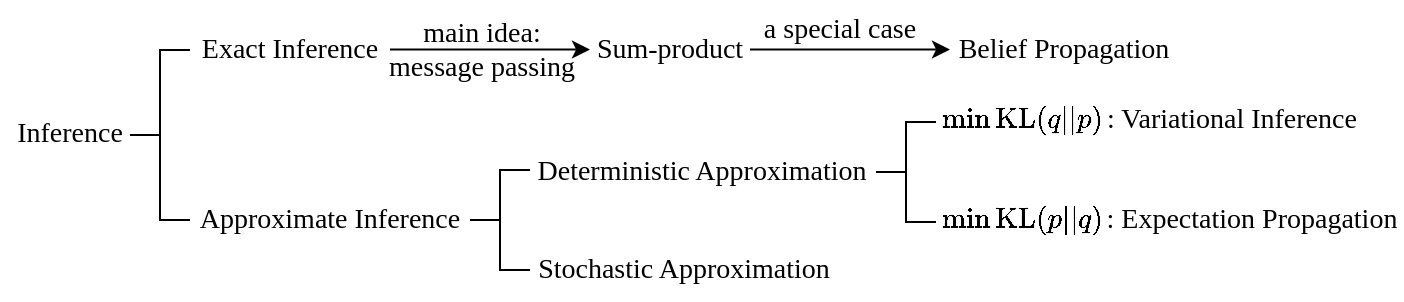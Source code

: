 <mxfile version="21.1.7" type="github">
  <diagram name="Page-1" id="NQaXieNRUr2K35PzJBa7">
    <mxGraphModel dx="679" dy="403" grid="1" gridSize="10" guides="1" tooltips="1" connect="1" arrows="1" fold="1" page="1" pageScale="1" pageWidth="850" pageHeight="1100" math="1" shadow="0">
      <root>
        <mxCell id="0" />
        <mxCell id="1" parent="0" />
        <mxCell id="UJxZVlkd0XKwx1OAgyUY-1" value="" style="strokeWidth=1;html=1;shape=mxgraph.flowchart.annotation_2;align=left;labelPosition=right;pointerEvents=1;" vertex="1" parent="1">
          <mxGeometry x="160" y="265" width="30" height="85" as="geometry" />
        </mxCell>
        <mxCell id="UJxZVlkd0XKwx1OAgyUY-2" value="&lt;font style=&quot;font-size: 14px;&quot; face=&quot;Times New Roman&quot;&gt;Inference&lt;/font&gt;" style="text;html=1;strokeColor=none;fillColor=none;align=center;verticalAlign=middle;whiteSpace=wrap;rounded=0;rotation=0;" vertex="1" parent="1">
          <mxGeometry x="95" y="292" width="70" height="30" as="geometry" />
        </mxCell>
        <mxCell id="UJxZVlkd0XKwx1OAgyUY-3" value="&lt;font style=&quot;font-size: 14px;&quot; face=&quot;Times New Roman&quot;&gt;Exact Inference&lt;/font&gt;" style="text;html=1;strokeColor=none;fillColor=none;align=center;verticalAlign=middle;whiteSpace=wrap;rounded=0;rotation=0;" vertex="1" parent="1">
          <mxGeometry x="190" y="250" width="100" height="30" as="geometry" />
        </mxCell>
        <mxCell id="UJxZVlkd0XKwx1OAgyUY-4" value="&lt;font style=&quot;font-size: 14px;&quot; face=&quot;Times New Roman&quot;&gt;Approximate Inference&lt;/font&gt;" style="text;html=1;strokeColor=none;fillColor=none;align=center;verticalAlign=middle;whiteSpace=wrap;rounded=0;rotation=0;" vertex="1" parent="1">
          <mxGeometry x="190" y="335" width="140" height="30" as="geometry" />
        </mxCell>
        <mxCell id="UJxZVlkd0XKwx1OAgyUY-5" value="&lt;font style=&quot;font-size: 14px;&quot; face=&quot;Times New Roman&quot;&gt;Deterministic Approximation&lt;/font&gt;" style="text;html=1;strokeColor=none;fillColor=none;align=center;verticalAlign=middle;whiteSpace=wrap;rounded=0;rotation=0;" vertex="1" parent="1">
          <mxGeometry x="356" y="311" width="180" height="30" as="geometry" />
        </mxCell>
        <mxCell id="UJxZVlkd0XKwx1OAgyUY-6" value="" style="strokeWidth=1;html=1;shape=mxgraph.flowchart.annotation_2;align=left;labelPosition=right;pointerEvents=1;" vertex="1" parent="1">
          <mxGeometry x="330" y="325" width="30" height="50" as="geometry" />
        </mxCell>
        <mxCell id="UJxZVlkd0XKwx1OAgyUY-7" value="&lt;font style=&quot;font-size: 14px;&quot; face=&quot;Times New Roman&quot;&gt;Stochastic Approximation&lt;/font&gt;" style="text;html=1;strokeColor=none;fillColor=none;align=center;verticalAlign=middle;whiteSpace=wrap;rounded=0;rotation=0;" vertex="1" parent="1">
          <mxGeometry x="362" y="360" width="150" height="30" as="geometry" />
        </mxCell>
        <mxCell id="UJxZVlkd0XKwx1OAgyUY-9" value="&lt;font style=&quot;font-size: 14px;&quot; face=&quot;Times New Roman&quot;&gt;: Expectation Propagation&lt;/font&gt;" style="text;html=1;strokeColor=none;fillColor=none;align=center;verticalAlign=middle;whiteSpace=wrap;rounded=0;rotation=0;" vertex="1" parent="1">
          <mxGeometry x="646" y="335" width="150" height="30" as="geometry" />
        </mxCell>
        <mxCell id="UJxZVlkd0XKwx1OAgyUY-10" value="&lt;font style=&quot;font-size: 14px;&quot; face=&quot;Times New Roman&quot;&gt;: Variational Inference&lt;/font&gt;" style="text;html=1;strokeColor=none;fillColor=none;align=center;verticalAlign=middle;whiteSpace=wrap;rounded=0;rotation=0;" vertex="1" parent="1">
          <mxGeometry x="646" y="285" width="130" height="30" as="geometry" />
        </mxCell>
        <mxCell id="UJxZVlkd0XKwx1OAgyUY-11" value="&lt;font face=&quot;Times New Roman&quot;&gt;&lt;span style=&quot;font-size: 14px;&quot;&gt;$$\min \mathrm{KL}(q || p)$$&lt;/span&gt;&lt;/font&gt;" style="text;html=1;strokeColor=none;fillColor=none;align=center;verticalAlign=middle;whiteSpace=wrap;rounded=0;rotation=0;" vertex="1" parent="1">
          <mxGeometry x="566" y="285" width="80" height="30" as="geometry" />
        </mxCell>
        <mxCell id="UJxZVlkd0XKwx1OAgyUY-12" value="&lt;font face=&quot;Times New Roman&quot;&gt;&lt;span style=&quot;font-size: 14px;&quot;&gt;$$\min \mathrm{KL}(p || q)$$&lt;/span&gt;&lt;/font&gt;" style="text;html=1;strokeColor=none;fillColor=none;align=center;verticalAlign=middle;whiteSpace=wrap;rounded=0;rotation=0;" vertex="1" parent="1">
          <mxGeometry x="566" y="335" width="80" height="30" as="geometry" />
        </mxCell>
        <mxCell id="UJxZVlkd0XKwx1OAgyUY-13" value="" style="endArrow=classic;html=1;rounded=0;endFill=1;" edge="1" parent="1">
          <mxGeometry width="50" height="50" relative="1" as="geometry">
            <mxPoint x="290" y="264.8" as="sourcePoint" />
            <mxPoint x="390" y="264.8" as="targetPoint" />
          </mxGeometry>
        </mxCell>
        <mxCell id="UJxZVlkd0XKwx1OAgyUY-14" value="&lt;font style=&quot;font-size: 14px;&quot; face=&quot;Times New Roman&quot;&gt;main idea:&lt;br&gt;message passing&lt;br&gt;&lt;/font&gt;" style="text;html=1;strokeColor=none;fillColor=none;align=center;verticalAlign=middle;whiteSpace=wrap;rounded=0;rotation=0;" vertex="1" parent="1">
          <mxGeometry x="286" y="250" width="100" height="30" as="geometry" />
        </mxCell>
        <mxCell id="UJxZVlkd0XKwx1OAgyUY-18" value="&lt;font style=&quot;font-size: 14px;&quot; face=&quot;Times New Roman&quot;&gt;Sum-product&lt;/font&gt;" style="text;html=1;strokeColor=none;fillColor=none;align=center;verticalAlign=middle;whiteSpace=wrap;rounded=0;rotation=0;" vertex="1" parent="1">
          <mxGeometry x="390" y="250" width="80" height="30" as="geometry" />
        </mxCell>
        <mxCell id="UJxZVlkd0XKwx1OAgyUY-20" value="" style="endArrow=classic;html=1;rounded=0;endFill=1;" edge="1" parent="1">
          <mxGeometry width="50" height="50" relative="1" as="geometry">
            <mxPoint x="470" y="264.8" as="sourcePoint" />
            <mxPoint x="570" y="264.8" as="targetPoint" />
          </mxGeometry>
        </mxCell>
        <mxCell id="UJxZVlkd0XKwx1OAgyUY-21" value="&lt;font style=&quot;font-size: 14px;&quot; face=&quot;Times New Roman&quot;&gt;a special case&lt;br&gt;&lt;/font&gt;" style="text;html=1;strokeColor=none;fillColor=none;align=center;verticalAlign=middle;whiteSpace=wrap;rounded=0;rotation=0;" vertex="1" parent="1">
          <mxGeometry x="475" y="240" width="80" height="30" as="geometry" />
        </mxCell>
        <mxCell id="UJxZVlkd0XKwx1OAgyUY-22" value="&lt;font style=&quot;font-size: 14px;&quot; face=&quot;Times New Roman&quot;&gt;Belief Propagation&lt;/font&gt;" style="text;html=1;strokeColor=none;fillColor=none;align=center;verticalAlign=middle;whiteSpace=wrap;rounded=0;rotation=0;" vertex="1" parent="1">
          <mxGeometry x="572" y="250" width="110" height="30" as="geometry" />
        </mxCell>
        <mxCell id="UJxZVlkd0XKwx1OAgyUY-26" value="" style="strokeWidth=1;html=1;shape=mxgraph.flowchart.annotation_2;align=left;labelPosition=right;pointerEvents=1;" vertex="1" parent="1">
          <mxGeometry x="533" y="301" width="30" height="50" as="geometry" />
        </mxCell>
      </root>
    </mxGraphModel>
  </diagram>
</mxfile>
